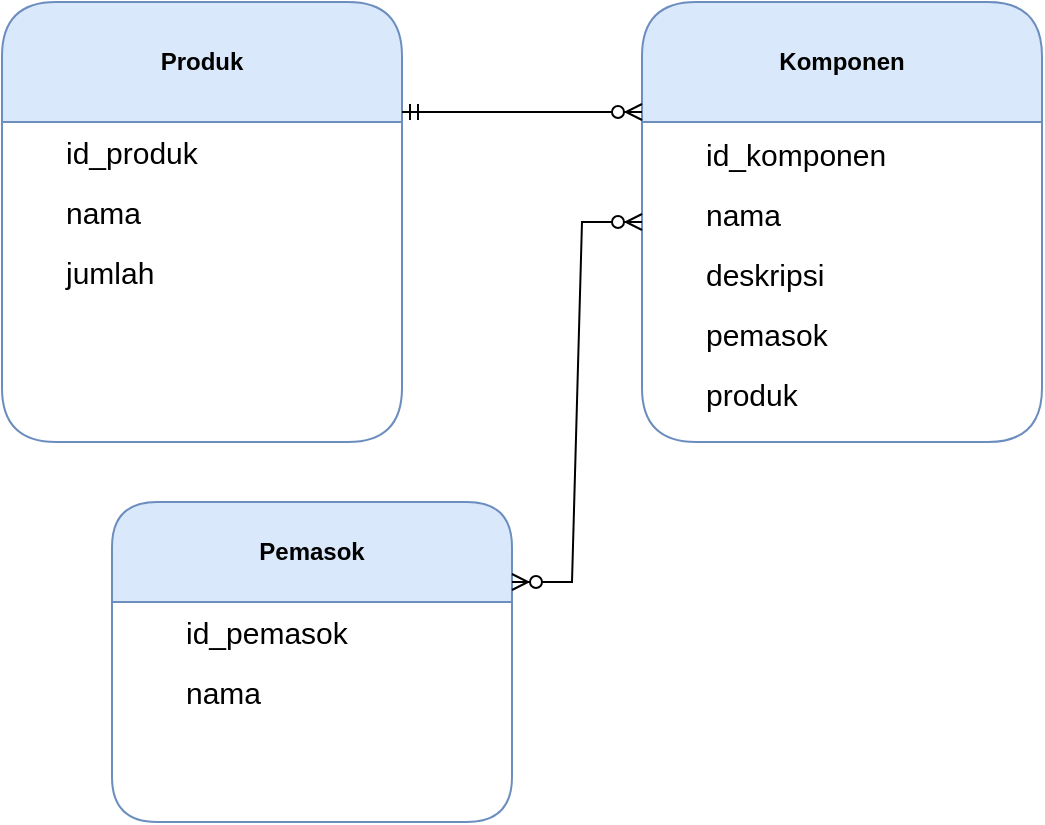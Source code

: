 <mxfile version="24.0.7" type="github">
  <diagram id="R2lEEEUBdFMjLlhIrx00" name="Page-1">
    <mxGraphModel dx="839" dy="495" grid="1" gridSize="10" guides="1" tooltips="1" connect="1" arrows="1" fold="1" page="1" pageScale="1" pageWidth="850" pageHeight="1100" math="0" shadow="0" extFonts="Permanent Marker^https://fonts.googleapis.com/css?family=Permanent+Marker">
      <root>
        <mxCell id="0" />
        <mxCell id="1" parent="0" />
        <mxCell id="Epistqt7FLc2hKjoo3Sd-5" value="Pemasok" style="swimlane;whiteSpace=wrap;html=1;startSize=50;rounded=1;fillColor=#dae8fc;strokeColor=#6c8ebf;" vertex="1" parent="1">
          <mxGeometry x="225" y="320" width="200" height="160" as="geometry" />
        </mxCell>
        <mxCell id="Epistqt7FLc2hKjoo3Sd-20" value="id_pemasok" style="text;html=1;align=left;verticalAlign=middle;resizable=0;points=[];autosize=1;strokeColor=none;fillColor=none;fontSize=15;" vertex="1" parent="Epistqt7FLc2hKjoo3Sd-5">
          <mxGeometry x="35" y="50" width="100" height="30" as="geometry" />
        </mxCell>
        <mxCell id="Epistqt7FLc2hKjoo3Sd-21" value="nama" style="text;html=1;align=left;verticalAlign=middle;resizable=0;points=[];autosize=1;strokeColor=none;fillColor=none;fontSize=15;" vertex="1" parent="Epistqt7FLc2hKjoo3Sd-5">
          <mxGeometry x="35" y="80" width="60" height="30" as="geometry" />
        </mxCell>
        <mxCell id="Epistqt7FLc2hKjoo3Sd-6" value="Komponen" style="swimlane;whiteSpace=wrap;html=1;startSize=60;rounded=1;fillColor=#dae8fc;strokeColor=#6c8ebf;" vertex="1" parent="1">
          <mxGeometry x="490" y="70" width="200" height="220" as="geometry" />
        </mxCell>
        <mxCell id="Epistqt7FLc2hKjoo3Sd-13" value="id_komponen" style="text;html=1;align=left;verticalAlign=middle;resizable=0;points=[];autosize=1;strokeColor=none;fillColor=none;fontSize=15;" vertex="1" parent="Epistqt7FLc2hKjoo3Sd-6">
          <mxGeometry x="30" y="61" width="110" height="30" as="geometry" />
        </mxCell>
        <mxCell id="Epistqt7FLc2hKjoo3Sd-14" value="nama" style="text;html=1;align=left;verticalAlign=middle;resizable=0;points=[];autosize=1;strokeColor=none;fillColor=none;fontSize=15;" vertex="1" parent="Epistqt7FLc2hKjoo3Sd-6">
          <mxGeometry x="30" y="91" width="60" height="30" as="geometry" />
        </mxCell>
        <mxCell id="Epistqt7FLc2hKjoo3Sd-15" value="deskripsi" style="text;html=1;align=left;verticalAlign=middle;resizable=0;points=[];autosize=1;strokeColor=none;fillColor=none;fontSize=15;" vertex="1" parent="Epistqt7FLc2hKjoo3Sd-6">
          <mxGeometry x="30" y="121" width="80" height="30" as="geometry" />
        </mxCell>
        <mxCell id="Epistqt7FLc2hKjoo3Sd-17" value="pemasok" style="text;html=1;align=left;verticalAlign=middle;resizable=0;points=[];autosize=1;strokeColor=none;fillColor=none;fontSize=15;" vertex="1" parent="Epistqt7FLc2hKjoo3Sd-6">
          <mxGeometry x="30" y="151" width="80" height="30" as="geometry" />
        </mxCell>
        <mxCell id="Epistqt7FLc2hKjoo3Sd-18" value="produk" style="text;html=1;align=left;verticalAlign=middle;resizable=0;points=[];autosize=1;strokeColor=none;fillColor=none;fontSize=15;" vertex="1" parent="Epistqt7FLc2hKjoo3Sd-6">
          <mxGeometry x="30" y="181" width="70" height="30" as="geometry" />
        </mxCell>
        <mxCell id="Epistqt7FLc2hKjoo3Sd-7" value="Produk" style="swimlane;whiteSpace=wrap;html=1;startSize=60;rounded=1;fillColor=#dae8fc;strokeColor=#6c8ebf;" vertex="1" parent="1">
          <mxGeometry x="170" y="70" width="200" height="220" as="geometry" />
        </mxCell>
        <mxCell id="Epistqt7FLc2hKjoo3Sd-10" value="id_produk" style="text;html=1;align=left;verticalAlign=middle;resizable=0;points=[];autosize=1;strokeColor=none;fillColor=none;fontSize=15;" vertex="1" parent="Epistqt7FLc2hKjoo3Sd-7">
          <mxGeometry x="30" y="60" width="90" height="30" as="geometry" />
        </mxCell>
        <mxCell id="Epistqt7FLc2hKjoo3Sd-11" value="nama" style="text;html=1;align=left;verticalAlign=middle;resizable=0;points=[];autosize=1;strokeColor=none;fillColor=none;fontSize=15;" vertex="1" parent="Epistqt7FLc2hKjoo3Sd-7">
          <mxGeometry x="30" y="90" width="60" height="30" as="geometry" />
        </mxCell>
        <mxCell id="Epistqt7FLc2hKjoo3Sd-12" value="jumlah" style="text;html=1;align=left;verticalAlign=middle;resizable=0;points=[];autosize=1;strokeColor=none;fillColor=none;fontSize=15;" vertex="1" parent="Epistqt7FLc2hKjoo3Sd-7">
          <mxGeometry x="30" y="120" width="70" height="30" as="geometry" />
        </mxCell>
        <mxCell id="Epistqt7FLc2hKjoo3Sd-8" value="" style="edgeStyle=entityRelationEdgeStyle;fontSize=12;html=1;endArrow=ERzeroToMany;startArrow=ERmandOne;rounded=0;exitX=1;exitY=0.25;exitDx=0;exitDy=0;entryX=0;entryY=0.25;entryDx=0;entryDy=0;" edge="1" parent="1" source="Epistqt7FLc2hKjoo3Sd-7" target="Epistqt7FLc2hKjoo3Sd-6">
          <mxGeometry width="100" height="100" relative="1" as="geometry">
            <mxPoint x="370" y="260" as="sourcePoint" />
            <mxPoint x="470" y="160" as="targetPoint" />
            <Array as="points">
              <mxPoint x="490" y="120" />
              <mxPoint x="490" y="110" />
            </Array>
          </mxGeometry>
        </mxCell>
        <mxCell id="Epistqt7FLc2hKjoo3Sd-26" value="" style="edgeStyle=entityRelationEdgeStyle;fontSize=12;html=1;endArrow=ERzeroToMany;endFill=1;startArrow=ERzeroToMany;rounded=0;entryX=0;entryY=0.5;entryDx=0;entryDy=0;exitX=1;exitY=0.25;exitDx=0;exitDy=0;" edge="1" parent="1" source="Epistqt7FLc2hKjoo3Sd-5" target="Epistqt7FLc2hKjoo3Sd-6">
          <mxGeometry width="100" height="100" relative="1" as="geometry">
            <mxPoint x="425" y="280" as="sourcePoint" />
            <mxPoint x="690" y="330" as="targetPoint" />
            <Array as="points">
              <mxPoint x="440" y="290" />
              <mxPoint x="720" y="320.5" />
              <mxPoint x="440" y="200" />
              <mxPoint x="440" y="180" />
              <mxPoint x="670" y="180.5" />
              <mxPoint x="590" y="300" />
              <mxPoint x="770" y="180.5" />
            </Array>
          </mxGeometry>
        </mxCell>
      </root>
    </mxGraphModel>
  </diagram>
</mxfile>
